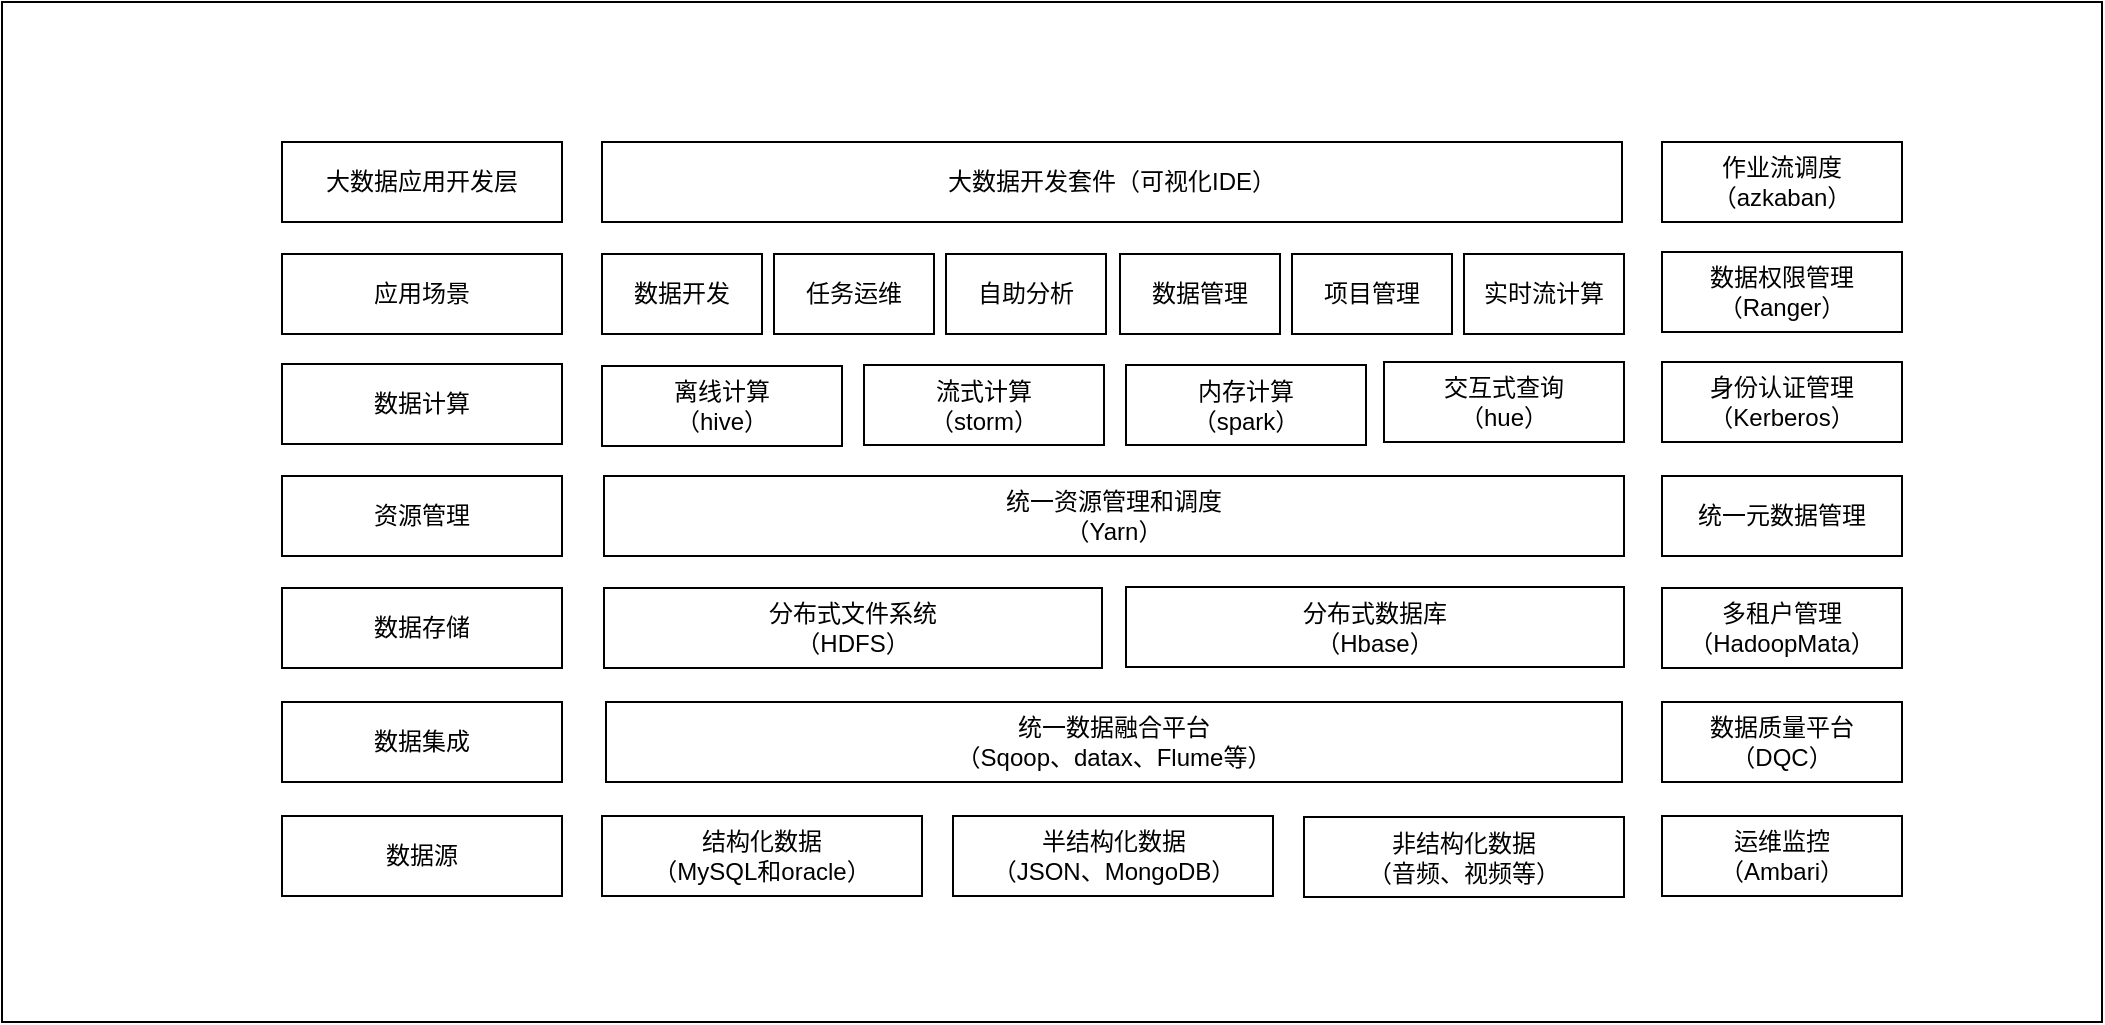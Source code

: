 <mxfile version="11.3.0" type="github" pages="1"><diagram id="HXOVgUkNHGujSXpbizK8" name="Page-1"><mxGraphModel dx="2253" dy="771" grid="1" gridSize="10" guides="1" tooltips="1" connect="1" arrows="1" fold="1" page="1" pageScale="1" pageWidth="827" pageHeight="1169" math="0" shadow="0"><root><mxCell id="0"/><mxCell id="1" parent="0"/><mxCell id="z_rLI3Wyw5Oonpa8T-_6-49" value="" style="rounded=0;whiteSpace=wrap;html=1;" vertex="1" parent="1"><mxGeometry x="-80" y="70" width="1050" height="510" as="geometry"/></mxCell><mxCell id="z_rLI3Wyw5Oonpa8T-_6-1" value="大数据应用开发层" style="rounded=0;whiteSpace=wrap;html=1;" vertex="1" parent="1"><mxGeometry x="60" y="140" width="140" height="40" as="geometry"/></mxCell><mxCell id="z_rLI3Wyw5Oonpa8T-_6-3" value="应用场景" style="rounded=0;whiteSpace=wrap;html=1;" vertex="1" parent="1"><mxGeometry x="60" y="196" width="140" height="40" as="geometry"/></mxCell><mxCell id="z_rLI3Wyw5Oonpa8T-_6-4" value="数据计算" style="rounded=0;whiteSpace=wrap;html=1;" vertex="1" parent="1"><mxGeometry x="60" y="251" width="140" height="40" as="geometry"/></mxCell><mxCell id="z_rLI3Wyw5Oonpa8T-_6-5" value="资源管理" style="rounded=0;whiteSpace=wrap;html=1;" vertex="1" parent="1"><mxGeometry x="60" y="307" width="140" height="40" as="geometry"/></mxCell><mxCell id="z_rLI3Wyw5Oonpa8T-_6-6" value="数据存储" style="rounded=0;whiteSpace=wrap;html=1;" vertex="1" parent="1"><mxGeometry x="60" y="363" width="140" height="40" as="geometry"/></mxCell><mxCell id="z_rLI3Wyw5Oonpa8T-_6-7" value="数据集成" style="rounded=0;whiteSpace=wrap;html=1;" vertex="1" parent="1"><mxGeometry x="60" y="420" width="140" height="40" as="geometry"/></mxCell><mxCell id="z_rLI3Wyw5Oonpa8T-_6-8" value="数据源" style="rounded=0;whiteSpace=wrap;html=1;" vertex="1" parent="1"><mxGeometry x="60" y="477" width="140" height="40" as="geometry"/></mxCell><mxCell id="z_rLI3Wyw5Oonpa8T-_6-9" value="大数据开发套件（可视化IDE）" style="rounded=0;whiteSpace=wrap;html=1;" vertex="1" parent="1"><mxGeometry x="220" y="140" width="510" height="40" as="geometry"/></mxCell><mxCell id="z_rLI3Wyw5Oonpa8T-_6-12" value="作业流调度&lt;br&gt;（azkaban）" style="rounded=0;whiteSpace=wrap;html=1;" vertex="1" parent="1"><mxGeometry x="750" y="140" width="120" height="40" as="geometry"/></mxCell><mxCell id="z_rLI3Wyw5Oonpa8T-_6-17" value="数据权限管理&lt;br&gt;（Ranger）" style="rounded=0;whiteSpace=wrap;html=1;" vertex="1" parent="1"><mxGeometry x="750" y="195" width="120" height="40" as="geometry"/></mxCell><mxCell id="z_rLI3Wyw5Oonpa8T-_6-18" value="身份认证管理&lt;br&gt;（Kerberos）" style="rounded=0;whiteSpace=wrap;html=1;" vertex="1" parent="1"><mxGeometry x="750" y="250" width="120" height="40" as="geometry"/></mxCell><mxCell id="z_rLI3Wyw5Oonpa8T-_6-19" value="统一元数据管理" style="rounded=0;whiteSpace=wrap;html=1;" vertex="1" parent="1"><mxGeometry x="750" y="307" width="120" height="40" as="geometry"/></mxCell><mxCell id="z_rLI3Wyw5Oonpa8T-_6-20" value="多租户管理&lt;br&gt;（HadoopMata）" style="rounded=0;whiteSpace=wrap;html=1;" vertex="1" parent="1"><mxGeometry x="750" y="363" width="120" height="40" as="geometry"/></mxCell><mxCell id="z_rLI3Wyw5Oonpa8T-_6-21" value="数据质量平台&lt;br&gt;（DQC）" style="rounded=0;whiteSpace=wrap;html=1;" vertex="1" parent="1"><mxGeometry x="750" y="420" width="120" height="40" as="geometry"/></mxCell><mxCell id="z_rLI3Wyw5Oonpa8T-_6-22" value="运维监控&lt;br&gt;（Ambari）" style="rounded=0;whiteSpace=wrap;html=1;" vertex="1" parent="1"><mxGeometry x="750" y="477" width="120" height="40" as="geometry"/></mxCell><mxCell id="z_rLI3Wyw5Oonpa8T-_6-23" value="统一资源管理和调度&lt;br&gt;（Yarn）" style="rounded=0;whiteSpace=wrap;html=1;" vertex="1" parent="1"><mxGeometry x="221" y="307" width="510" height="40" as="geometry"/></mxCell><mxCell id="z_rLI3Wyw5Oonpa8T-_6-25" value="数据开发" style="rounded=0;whiteSpace=wrap;html=1;" vertex="1" parent="1"><mxGeometry x="220" y="196" width="80" height="40" as="geometry"/></mxCell><mxCell id="z_rLI3Wyw5Oonpa8T-_6-31" value="任务运维" style="rounded=0;whiteSpace=wrap;html=1;" vertex="1" parent="1"><mxGeometry x="306" y="196" width="80" height="40" as="geometry"/></mxCell><mxCell id="z_rLI3Wyw5Oonpa8T-_6-32" value="自助分析" style="rounded=0;whiteSpace=wrap;html=1;" vertex="1" parent="1"><mxGeometry x="392" y="196" width="80" height="40" as="geometry"/></mxCell><mxCell id="z_rLI3Wyw5Oonpa8T-_6-33" value="数据管理" style="rounded=0;whiteSpace=wrap;html=1;" vertex="1" parent="1"><mxGeometry x="479" y="196" width="80" height="40" as="geometry"/></mxCell><mxCell id="z_rLI3Wyw5Oonpa8T-_6-34" value="项目管理" style="rounded=0;whiteSpace=wrap;html=1;" vertex="1" parent="1"><mxGeometry x="565" y="196" width="80" height="40" as="geometry"/></mxCell><mxCell id="z_rLI3Wyw5Oonpa8T-_6-35" value="实时流计算" style="rounded=0;whiteSpace=wrap;html=1;" vertex="1" parent="1"><mxGeometry x="651" y="196" width="80" height="40" as="geometry"/></mxCell><mxCell id="z_rLI3Wyw5Oonpa8T-_6-36" value="离线计算&lt;br&gt;（hive）" style="rounded=0;whiteSpace=wrap;html=1;" vertex="1" parent="1"><mxGeometry x="220" y="252" width="120" height="40" as="geometry"/></mxCell><mxCell id="z_rLI3Wyw5Oonpa8T-_6-37" value="流式计算&lt;br&gt;（storm）" style="rounded=0;whiteSpace=wrap;html=1;" vertex="1" parent="1"><mxGeometry x="351" y="251.5" width="120" height="40" as="geometry"/></mxCell><mxCell id="z_rLI3Wyw5Oonpa8T-_6-38" value="内存计算&lt;br&gt;（spark）" style="rounded=0;whiteSpace=wrap;html=1;" vertex="1" parent="1"><mxGeometry x="482" y="251.5" width="120" height="40" as="geometry"/></mxCell><mxCell id="z_rLI3Wyw5Oonpa8T-_6-39" value="交互式查询&lt;br&gt;（hue）" style="rounded=0;whiteSpace=wrap;html=1;" vertex="1" parent="1"><mxGeometry x="611" y="250" width="120" height="40" as="geometry"/></mxCell><mxCell id="z_rLI3Wyw5Oonpa8T-_6-40" value="分布式文件系统&lt;br&gt;（HDFS）" style="rounded=0;whiteSpace=wrap;html=1;" vertex="1" parent="1"><mxGeometry x="221" y="363" width="249" height="40" as="geometry"/></mxCell><mxCell id="z_rLI3Wyw5Oonpa8T-_6-41" value="分布式数据库&lt;br&gt;（Hbase）" style="rounded=0;whiteSpace=wrap;html=1;" vertex="1" parent="1"><mxGeometry x="482" y="362.5" width="249" height="40" as="geometry"/></mxCell><mxCell id="z_rLI3Wyw5Oonpa8T-_6-42" value="统一数据融合平台&lt;br&gt;（Sqoop、datax、Flume等）" style="rounded=0;whiteSpace=wrap;html=1;" vertex="1" parent="1"><mxGeometry x="222" y="420" width="508" height="40" as="geometry"/></mxCell><mxCell id="z_rLI3Wyw5Oonpa8T-_6-44" value="结构化数据&lt;br&gt;（MySQL和oracle）" style="rounded=0;whiteSpace=wrap;html=1;" vertex="1" parent="1"><mxGeometry x="220" y="477" width="160" height="40" as="geometry"/></mxCell><mxCell id="z_rLI3Wyw5Oonpa8T-_6-45" value="半结构化数据&lt;br&gt;（JSON、MongoDB）" style="rounded=0;whiteSpace=wrap;html=1;" vertex="1" parent="1"><mxGeometry x="395.5" y="477" width="160" height="40" as="geometry"/></mxCell><mxCell id="z_rLI3Wyw5Oonpa8T-_6-46" value="非结构化数据&lt;br&gt;（音频、视频等）" style="rounded=0;whiteSpace=wrap;html=1;" vertex="1" parent="1"><mxGeometry x="571" y="477.5" width="160" height="40" as="geometry"/></mxCell></root></mxGraphModel></diagram></mxfile>